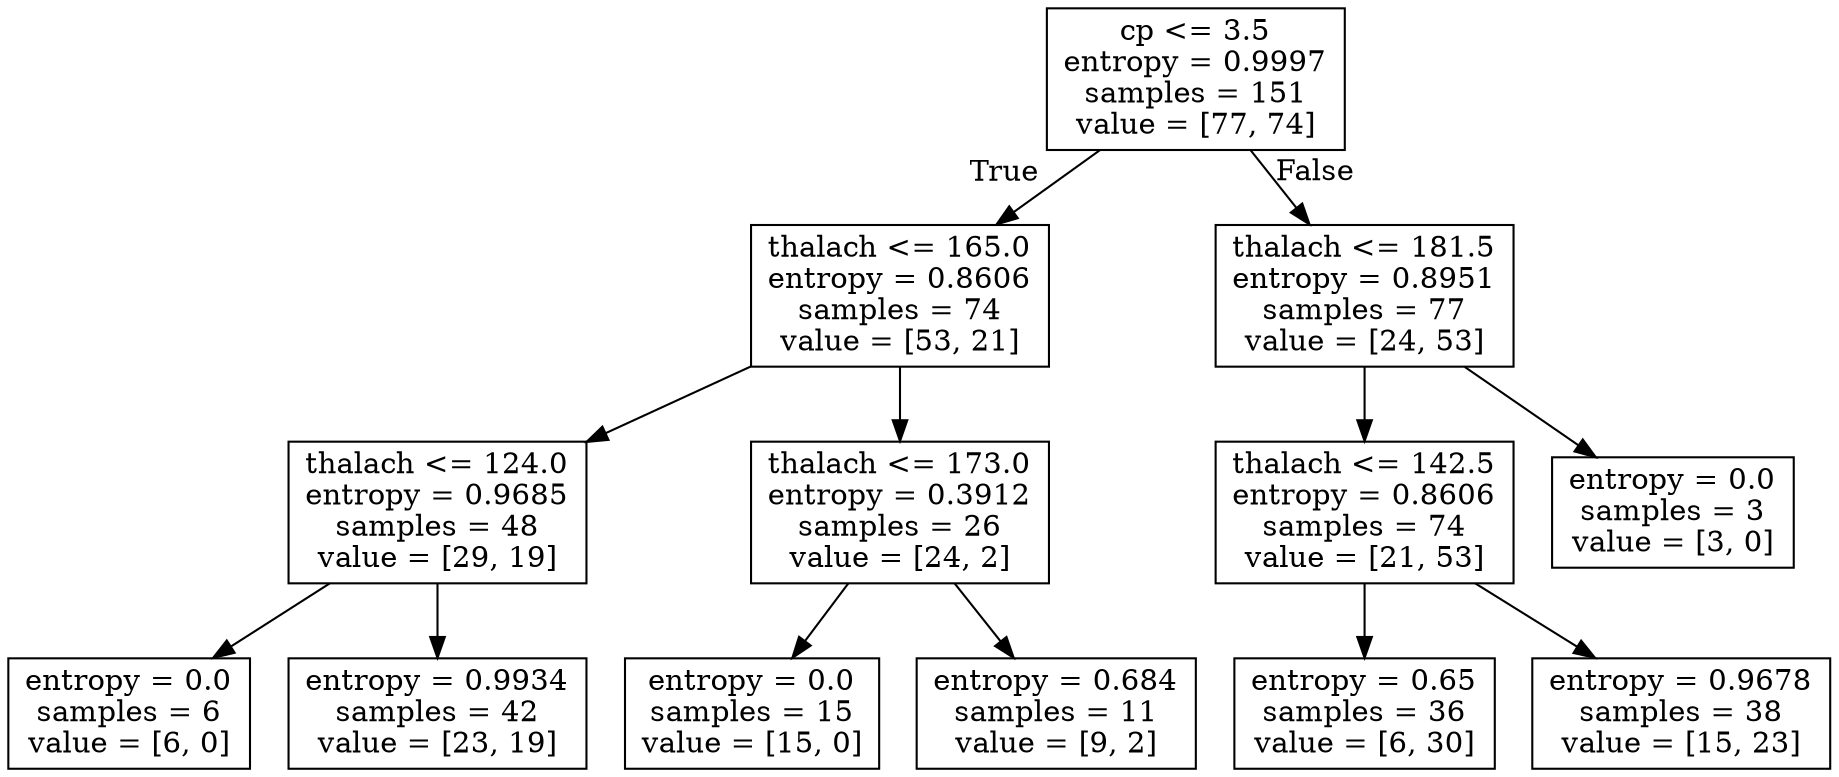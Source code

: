 digraph Tree {
node [shape=box] ;
0 [label="cp <= 3.5\nentropy = 0.9997\nsamples = 151\nvalue = [77, 74]"] ;
1 [label="thalach <= 165.0\nentropy = 0.8606\nsamples = 74\nvalue = [53, 21]"] ;
0 -> 1 [labeldistance=2.5, labelangle=45, headlabel="True"] ;
2 [label="thalach <= 124.0\nentropy = 0.9685\nsamples = 48\nvalue = [29, 19]"] ;
1 -> 2 ;
3 [label="entropy = 0.0\nsamples = 6\nvalue = [6, 0]"] ;
2 -> 3 ;
4 [label="entropy = 0.9934\nsamples = 42\nvalue = [23, 19]"] ;
2 -> 4 ;
5 [label="thalach <= 173.0\nentropy = 0.3912\nsamples = 26\nvalue = [24, 2]"] ;
1 -> 5 ;
6 [label="entropy = 0.0\nsamples = 15\nvalue = [15, 0]"] ;
5 -> 6 ;
7 [label="entropy = 0.684\nsamples = 11\nvalue = [9, 2]"] ;
5 -> 7 ;
8 [label="thalach <= 181.5\nentropy = 0.8951\nsamples = 77\nvalue = [24, 53]"] ;
0 -> 8 [labeldistance=2.5, labelangle=-45, headlabel="False"] ;
9 [label="thalach <= 142.5\nentropy = 0.8606\nsamples = 74\nvalue = [21, 53]"] ;
8 -> 9 ;
10 [label="entropy = 0.65\nsamples = 36\nvalue = [6, 30]"] ;
9 -> 10 ;
11 [label="entropy = 0.9678\nsamples = 38\nvalue = [15, 23]"] ;
9 -> 11 ;
12 [label="entropy = 0.0\nsamples = 3\nvalue = [3, 0]"] ;
8 -> 12 ;
}